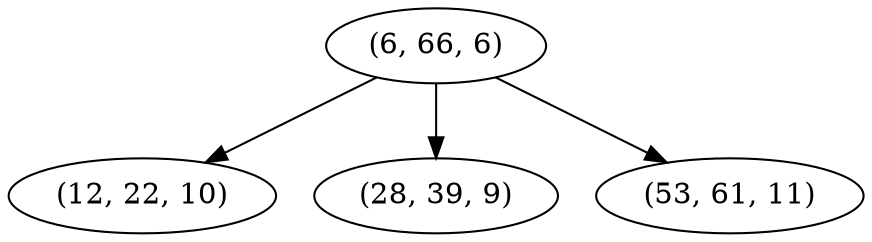 digraph tree {
    "(6, 66, 6)";
    "(12, 22, 10)";
    "(28, 39, 9)";
    "(53, 61, 11)";
    "(6, 66, 6)" -> "(12, 22, 10)";
    "(6, 66, 6)" -> "(28, 39, 9)";
    "(6, 66, 6)" -> "(53, 61, 11)";
}
